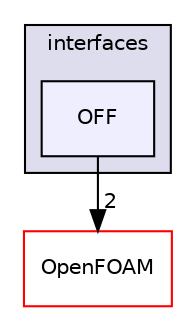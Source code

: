 digraph "src/triSurface/triSurface/interfaces/OFF" {
  bgcolor=transparent;
  compound=true
  node [ fontsize="10", fontname="Helvetica"];
  edge [ labelfontsize="10", labelfontname="Helvetica"];
  subgraph clusterdir_09361cf56c32d5394d8654f03a55f311 {
    graph [ bgcolor="#ddddee", pencolor="black", label="interfaces" fontname="Helvetica", fontsize="10", URL="dir_09361cf56c32d5394d8654f03a55f311.html"]
  dir_5cd5f44f72b725c803e1edc4b3d3e06b [shape=box, label="OFF", style="filled", fillcolor="#eeeeff", pencolor="black", URL="dir_5cd5f44f72b725c803e1edc4b3d3e06b.html"];
  }
  dir_c5473ff19b20e6ec4dfe5c310b3778a8 [shape=box label="OpenFOAM" color="red" URL="dir_c5473ff19b20e6ec4dfe5c310b3778a8.html"];
  dir_5cd5f44f72b725c803e1edc4b3d3e06b->dir_c5473ff19b20e6ec4dfe5c310b3778a8 [headlabel="2", labeldistance=1.5 headhref="dir_002989_001892.html"];
}
